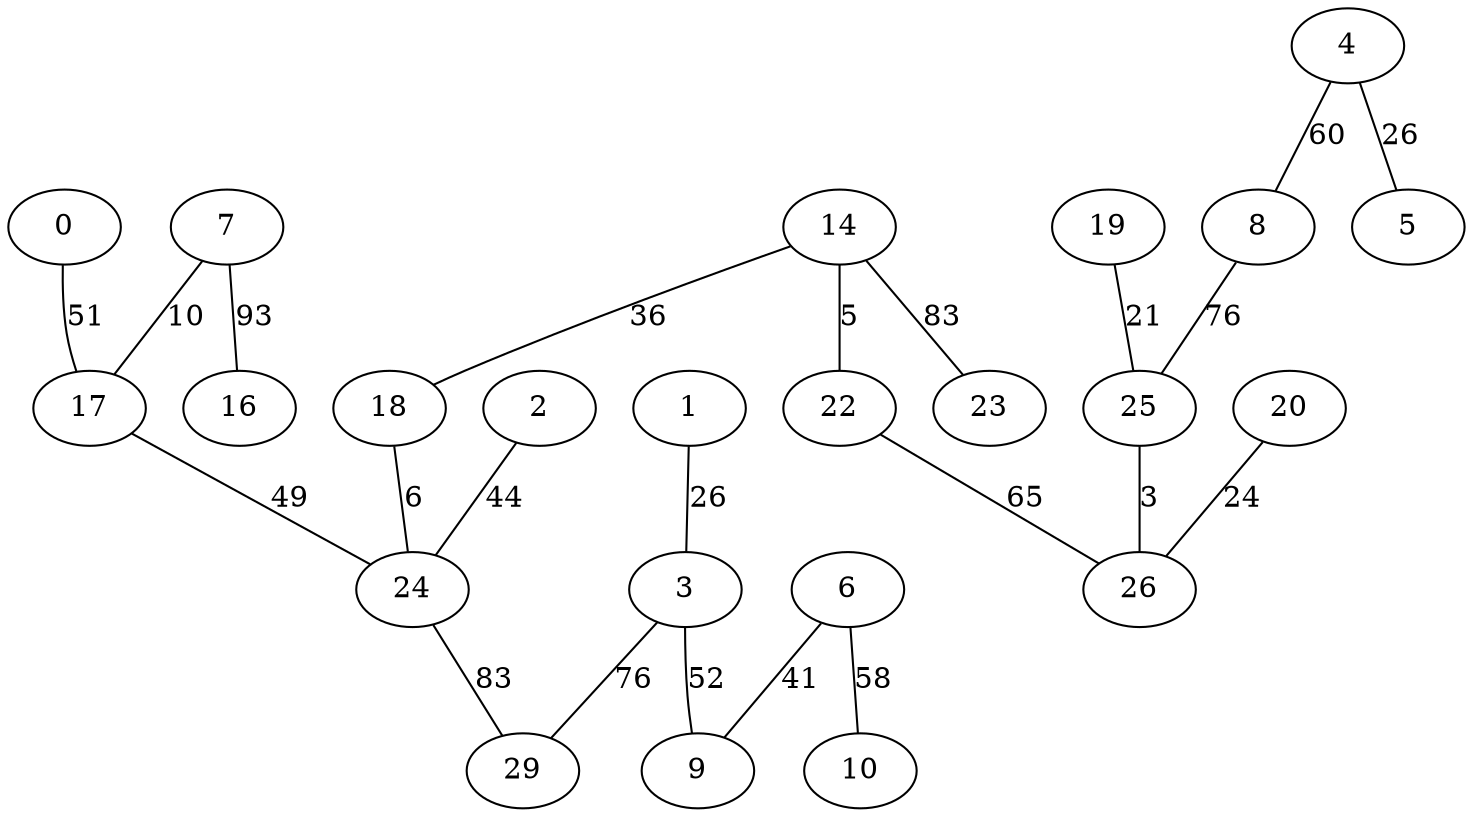 graph {
  0 [label="0"];
  1 [label="1"];
  2 [label="2"];
  3 [label="3"];
  4 [label="4"];
  5 [label="5"];
  6 [label="6"];
  7 [label="7"];
  8 [label="8"];
  9 [label="9"];
  10 [label="10"];
  14 [label="14"];
  16 [label="16"];
  17 [label="17"];
  18 [label="18"];
  19 [label="19"];
  20 [label="20"];
  22 [label="22"];
  23 [label="23"];
  24 [label="24"];
  25 [label="25"];
  26 [label="26"];
  29 [label="29"];
  0 -- 17 [label="51"];
  1 -- 3 [label="26"];
  2 -- 24 [label="44"];
  3 -- 29 [label="76"];
  3 -- 9 [label="52"];
  4 -- 8 [label="60"];
  4 -- 5 [label="26"];
  6 -- 10 [label="58"];
  6 -- 9 [label="41"];
  7 -- 16 [label="93"];
  7 -- 17 [label="10"];
  8 -- 25 [label="76"];
  14 -- 23 [label="83"];
  14 -- 22 [label="5"];
  14 -- 18 [label="36"];
  17 -- 24 [label="49"];
  18 -- 24 [label="6"];
  19 -- 25 [label="21"];
  20 -- 26 [label="24"];
  22 -- 26 [label="65"];
  24 -- 29 [label="83"];
  25 -- 26 [label="3"];
}